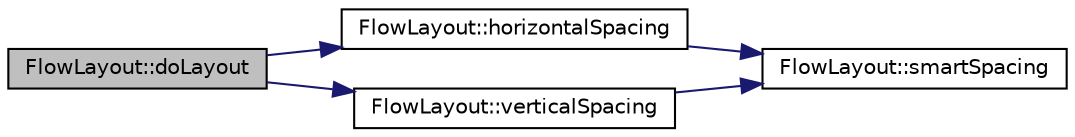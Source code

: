 digraph "FlowLayout::doLayout"
{
  edge [fontname="Helvetica",fontsize="10",labelfontname="Helvetica",labelfontsize="10"];
  node [fontname="Helvetica",fontsize="10",shape=record];
  rankdir="LR";
  Node11 [label="FlowLayout::doLayout",height=0.2,width=0.4,color="black", fillcolor="grey75", style="filled", fontcolor="black"];
  Node11 -> Node12 [color="midnightblue",fontsize="10",style="solid",fontname="Helvetica"];
  Node12 [label="FlowLayout::horizontalSpacing",height=0.2,width=0.4,color="black", fillcolor="white", style="filled",URL="$de/d94/class_flow_layout.html#a05a9929bf2d7749c8d45afe1fc15b27e",tooltip="[3] "];
  Node12 -> Node13 [color="midnightblue",fontsize="10",style="solid",fontname="Helvetica"];
  Node13 [label="FlowLayout::smartSpacing",height=0.2,width=0.4,color="black", fillcolor="white", style="filled",URL="$de/d94/class_flow_layout.html#aa8c99ccccc834c47f125040205f1aac8",tooltip="[11] [12] "];
  Node11 -> Node14 [color="midnightblue",fontsize="10",style="solid",fontname="Helvetica"];
  Node14 [label="FlowLayout::verticalSpacing",height=0.2,width=0.4,color="black", fillcolor="white", style="filled",URL="$de/d94/class_flow_layout.html#a06210851533f6e9d0d09477968aa0eb5"];
  Node14 -> Node13 [color="midnightblue",fontsize="10",style="solid",fontname="Helvetica"];
}
